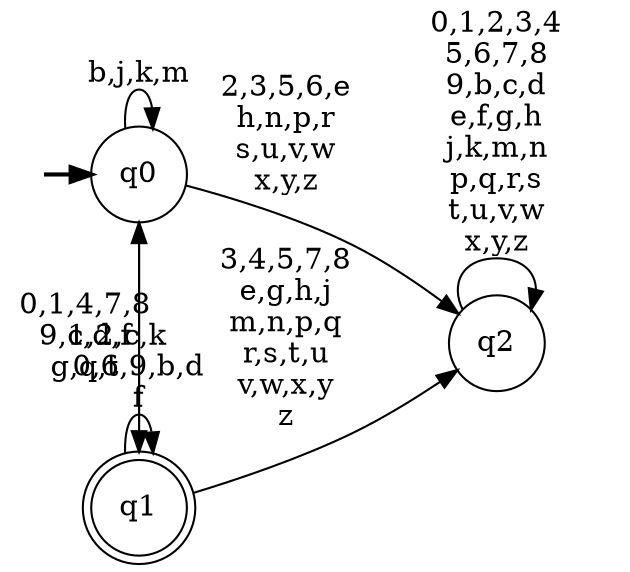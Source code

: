 digraph BlueStar {
__start0 [style = invis, shape = none, label = "", width = 0, height = 0];

rankdir=LR;
size="8,5";

s0 [style="filled", color="black", fillcolor="white" shape="circle", label="q0"];
s1 [style="rounded,filled", color="black", fillcolor="white" shape="doublecircle", label="q1"];
s2 [style="filled", color="black", fillcolor="white" shape="circle", label="q2"];
subgraph cluster_main { 
	graph [pad=".75", ranksep="0.15", nodesep="0.15"];
	 style=invis; 
	__start0 -> s0 [penwidth=2];
}
s0 -> s0 [label="b,j,k,m"];
s0 -> s1 [label="0,1,4,7,8\n9,c,d,f\ng,q,t"];
s0 -> s2 [label="2,3,5,6,e\nh,n,p,r\ns,u,v,w\nx,y,z"];
s1 -> s0 [label="1,2,c,k"];
s1 -> s1 [label="0,6,9,b,d\nf"];
s1 -> s2 [label="3,4,5,7,8\ne,g,h,j\nm,n,p,q\nr,s,t,u\nv,w,x,y\nz"];
s2 -> s2 [label="0,1,2,3,4\n5,6,7,8\n9,b,c,d\ne,f,g,h\nj,k,m,n\np,q,r,s\nt,u,v,w\nx,y,z"];

}